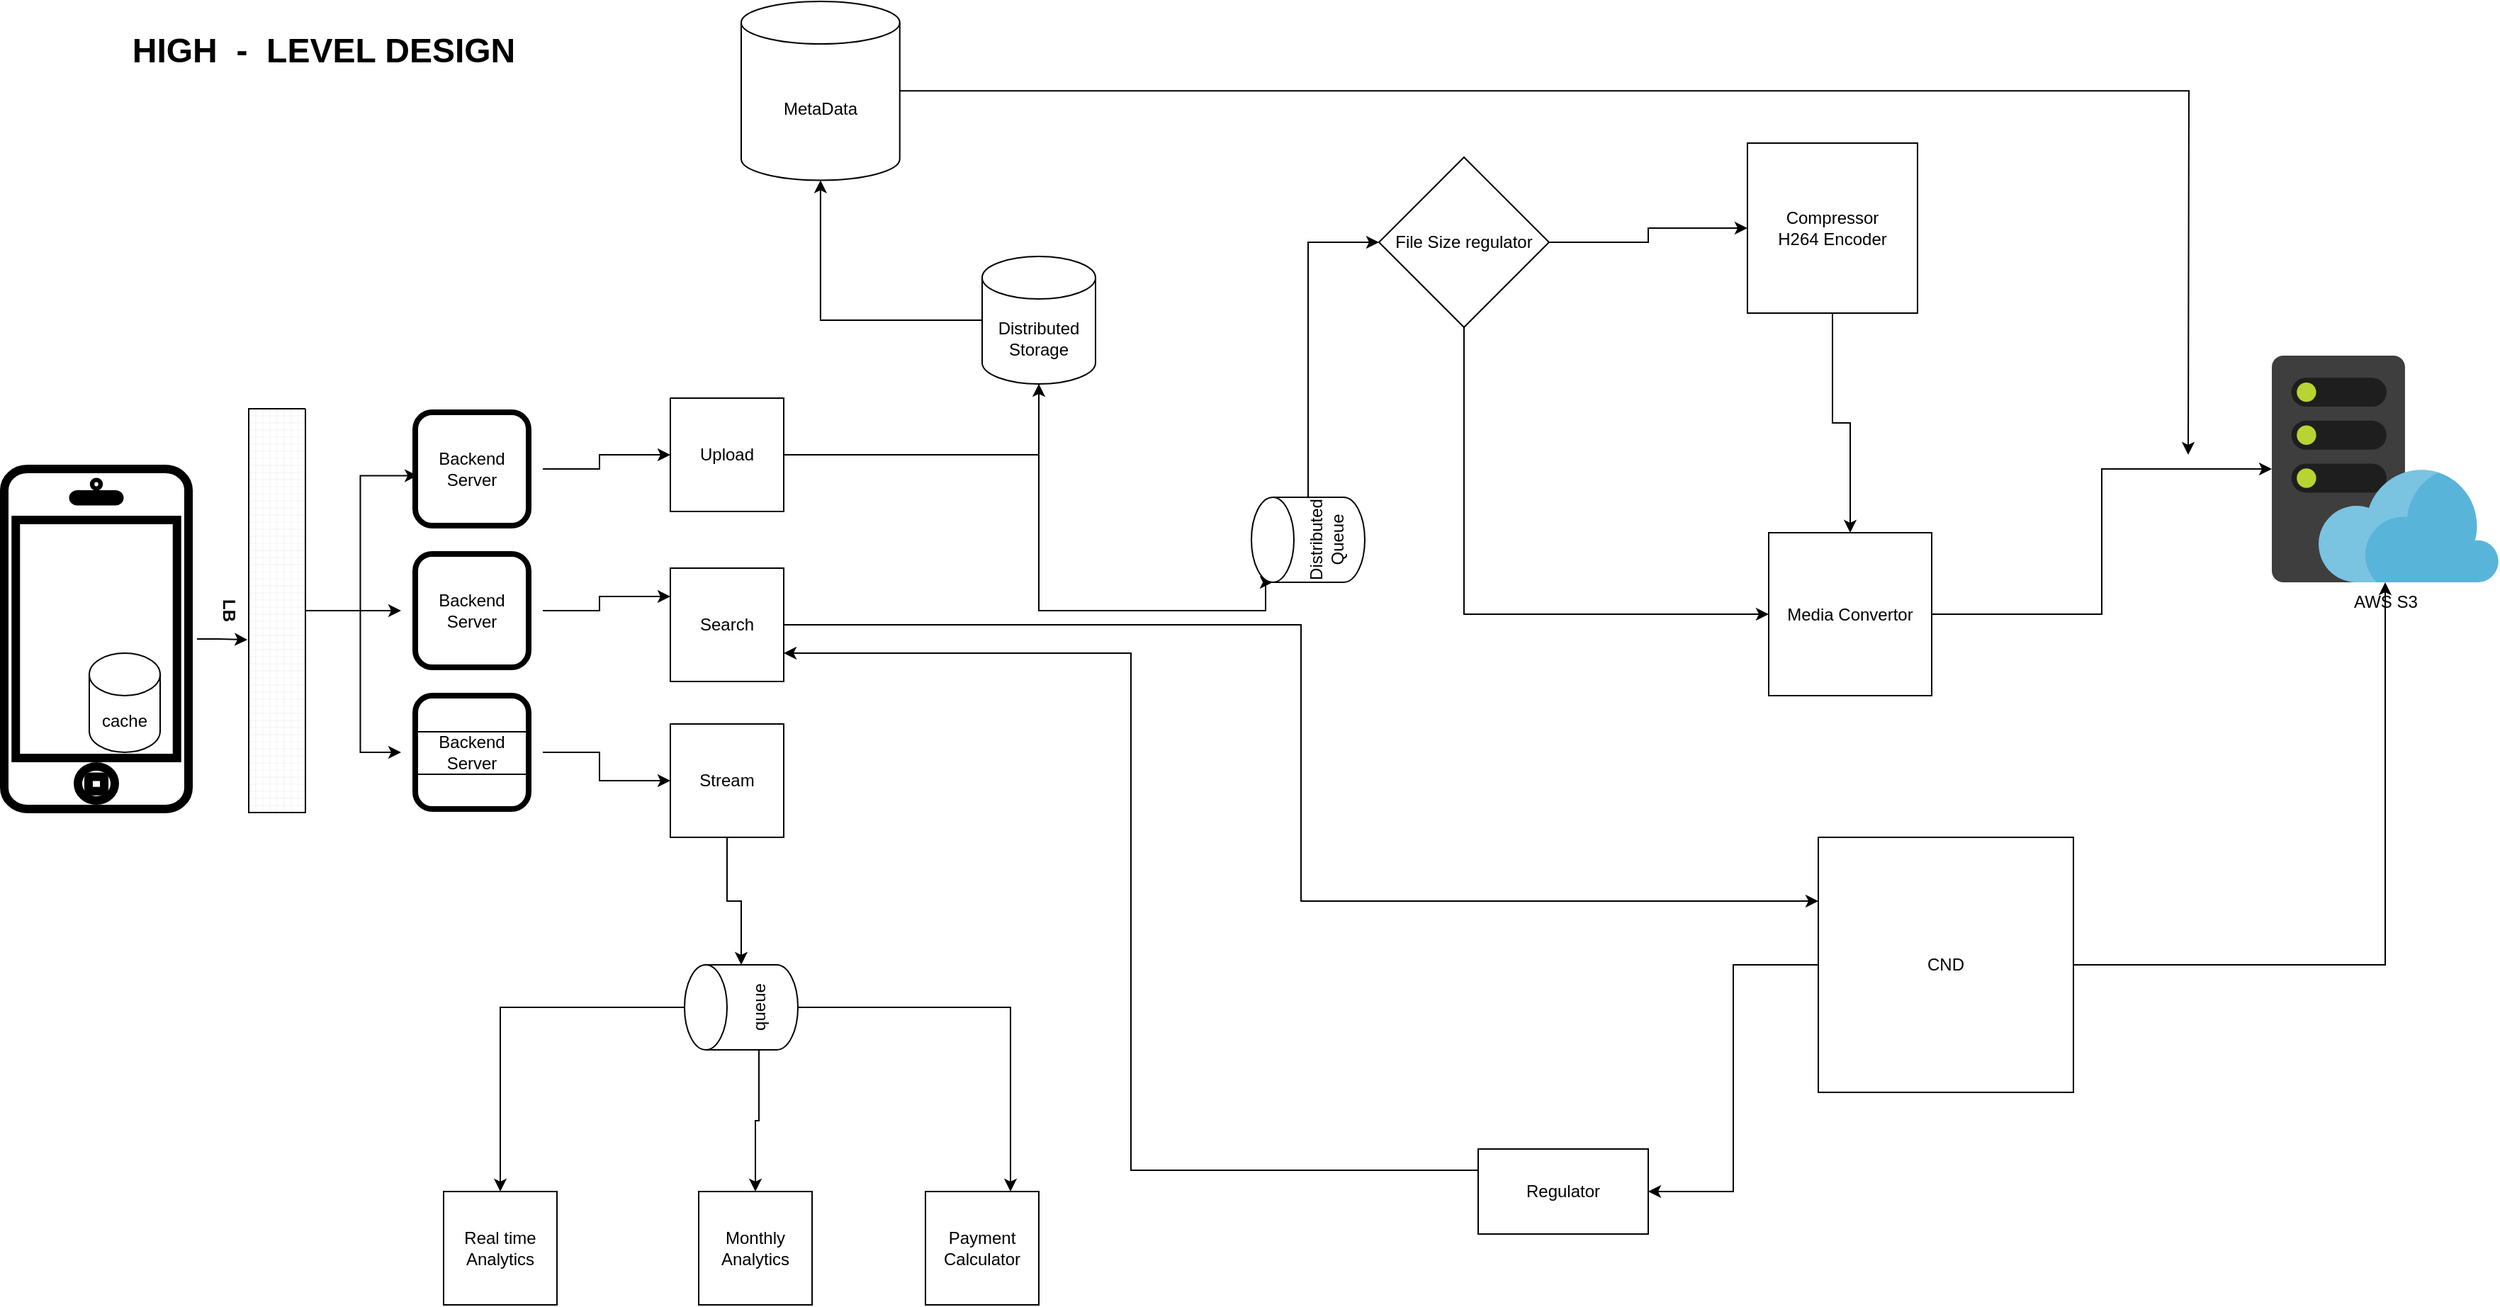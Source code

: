 <mxfile version="21.3.6" type="github">
  <diagram name="Page-1" id="n2liNgtz6i9wZgeHhrPj">
    <mxGraphModel dx="1760" dy="968" grid="1" gridSize="10" guides="1" tooltips="1" connect="1" arrows="1" fold="1" page="1" pageScale="1" pageWidth="850" pageHeight="1100" math="0" shadow="0">
      <root>
        <mxCell id="0" />
        <mxCell id="1" parent="0" />
        <mxCell id="R2Huf-4r1oj2iXr34D1d-58" style="edgeStyle=orthogonalEdgeStyle;rounded=0;orthogonalLoop=1;jettySize=auto;html=1;entryX=0.572;entryY=1.023;entryDx=0;entryDy=0;entryPerimeter=0;" edge="1" parent="1" source="R2Huf-4r1oj2iXr34D1d-1" target="R2Huf-4r1oj2iXr34D1d-2">
          <mxGeometry relative="1" as="geometry" />
        </mxCell>
        <mxCell id="R2Huf-4r1oj2iXr34D1d-1" value="" style="html=1;verticalLabelPosition=bottom;labelBackgroundColor=#ffffff;verticalAlign=top;shadow=0;dashed=0;strokeWidth=6;shape=mxgraph.ios7.misc.iphone;perimeterSpacing=6;rotation=0;" vertex="1" parent="1">
          <mxGeometry x="30" y="370" width="130" height="240" as="geometry" />
        </mxCell>
        <mxCell id="R2Huf-4r1oj2iXr34D1d-55" style="edgeStyle=orthogonalEdgeStyle;rounded=0;orthogonalLoop=1;jettySize=auto;html=1;exitX=0.5;exitY=0;exitDx=0;exitDy=0;exitPerimeter=0;entryX=0.116;entryY=0.547;entryDx=0;entryDy=0;entryPerimeter=0;" edge="1" parent="1" source="R2Huf-4r1oj2iXr34D1d-2" target="R2Huf-4r1oj2iXr34D1d-5">
          <mxGeometry relative="1" as="geometry" />
        </mxCell>
        <mxCell id="R2Huf-4r1oj2iXr34D1d-56" style="edgeStyle=orthogonalEdgeStyle;rounded=0;orthogonalLoop=1;jettySize=auto;html=1;" edge="1" parent="1" source="R2Huf-4r1oj2iXr34D1d-2" target="R2Huf-4r1oj2iXr34D1d-6">
          <mxGeometry relative="1" as="geometry" />
        </mxCell>
        <mxCell id="R2Huf-4r1oj2iXr34D1d-57" style="edgeStyle=orthogonalEdgeStyle;rounded=0;orthogonalLoop=1;jettySize=auto;html=1;" edge="1" parent="1" source="R2Huf-4r1oj2iXr34D1d-2" target="R2Huf-4r1oj2iXr34D1d-7">
          <mxGeometry relative="1" as="geometry" />
        </mxCell>
        <mxCell id="R2Huf-4r1oj2iXr34D1d-2" value="LB" style="verticalLabelPosition=bottom;verticalAlign=top;html=1;shape=mxgraph.basic.patternFillRect;fillStyle=grid;step=5;fillStrokeWidth=0.2;fillStrokeColor=#dddddd;rotation=90;fontStyle=1;whiteSpace=wrap;" vertex="1" parent="1">
          <mxGeometry x="80" y="450" width="285" height="40" as="geometry" />
        </mxCell>
        <mxCell id="R2Huf-4r1oj2iXr34D1d-52" style="edgeStyle=orthogonalEdgeStyle;rounded=0;orthogonalLoop=1;jettySize=auto;html=1;" edge="1" parent="1" source="R2Huf-4r1oj2iXr34D1d-5" target="R2Huf-4r1oj2iXr34D1d-9">
          <mxGeometry relative="1" as="geometry" />
        </mxCell>
        <mxCell id="R2Huf-4r1oj2iXr34D1d-5" value="Backend Server" style="whiteSpace=wrap;html=1;aspect=fixed;strokeWidth=4;rounded=1;glass=0;shadow=0;perimeterSpacing=10;" vertex="1" parent="1">
          <mxGeometry x="320" y="330" width="80" height="80" as="geometry" />
        </mxCell>
        <mxCell id="R2Huf-4r1oj2iXr34D1d-53" style="edgeStyle=orthogonalEdgeStyle;rounded=0;orthogonalLoop=1;jettySize=auto;html=1;entryX=0;entryY=0.25;entryDx=0;entryDy=0;" edge="1" parent="1" source="R2Huf-4r1oj2iXr34D1d-6" target="R2Huf-4r1oj2iXr34D1d-12">
          <mxGeometry relative="1" as="geometry" />
        </mxCell>
        <mxCell id="R2Huf-4r1oj2iXr34D1d-6" value="Backend Server" style="whiteSpace=wrap;html=1;aspect=fixed;strokeWidth=4;rounded=1;glass=0;shadow=0;perimeterSpacing=10;" vertex="1" parent="1">
          <mxGeometry x="320" y="430" width="80" height="80" as="geometry" />
        </mxCell>
        <mxCell id="R2Huf-4r1oj2iXr34D1d-54" style="edgeStyle=orthogonalEdgeStyle;rounded=0;orthogonalLoop=1;jettySize=auto;html=1;" edge="1" parent="1" source="R2Huf-4r1oj2iXr34D1d-7" target="R2Huf-4r1oj2iXr34D1d-13">
          <mxGeometry relative="1" as="geometry" />
        </mxCell>
        <mxCell id="R2Huf-4r1oj2iXr34D1d-7" value="Backend Server" style="whiteSpace=wrap;html=1;aspect=fixed;labelBackgroundColor=default;labelBorderColor=default;strokeWidth=4;rounded=1;glass=0;shadow=0;perimeterSpacing=10;" vertex="1" parent="1">
          <mxGeometry x="320" y="530" width="80" height="80" as="geometry" />
        </mxCell>
        <mxCell id="R2Huf-4r1oj2iXr34D1d-8" value="&lt;h1&gt;&lt;b&gt;HIGH&amp;nbsp; -&amp;nbsp; LEVEL DESIGN&lt;/b&gt;&lt;/h1&gt;" style="text;html=1;align=center;verticalAlign=middle;resizable=0;points=[];autosize=1;strokeColor=none;fillColor=none;" vertex="1" parent="1">
          <mxGeometry x="110" y="40" width="290" height="70" as="geometry" />
        </mxCell>
        <mxCell id="R2Huf-4r1oj2iXr34D1d-22" style="edgeStyle=orthogonalEdgeStyle;rounded=0;orthogonalLoop=1;jettySize=auto;html=1;entryX=0.5;entryY=1;entryDx=0;entryDy=0;entryPerimeter=0;" edge="1" parent="1" source="R2Huf-4r1oj2iXr34D1d-9" target="R2Huf-4r1oj2iXr34D1d-19">
          <mxGeometry relative="1" as="geometry" />
        </mxCell>
        <mxCell id="R2Huf-4r1oj2iXr34D1d-9" value="Upload" style="whiteSpace=wrap;html=1;aspect=fixed;" vertex="1" parent="1">
          <mxGeometry x="500" y="320" width="80" height="80" as="geometry" />
        </mxCell>
        <mxCell id="R2Huf-4r1oj2iXr34D1d-42" style="edgeStyle=orthogonalEdgeStyle;rounded=0;orthogonalLoop=1;jettySize=auto;html=1;exitX=1;exitY=0.5;exitDx=0;exitDy=0;entryX=0;entryY=0.25;entryDx=0;entryDy=0;" edge="1" parent="1" source="R2Huf-4r1oj2iXr34D1d-12" target="R2Huf-4r1oj2iXr34D1d-32">
          <mxGeometry relative="1" as="geometry" />
        </mxCell>
        <mxCell id="R2Huf-4r1oj2iXr34D1d-12" value="Search" style="whiteSpace=wrap;html=1;aspect=fixed;" vertex="1" parent="1">
          <mxGeometry x="500" y="440" width="80" height="80" as="geometry" />
        </mxCell>
        <mxCell id="R2Huf-4r1oj2iXr34D1d-45" style="edgeStyle=orthogonalEdgeStyle;rounded=0;orthogonalLoop=1;jettySize=auto;html=1;exitX=0.5;exitY=1;exitDx=0;exitDy=0;" edge="1" parent="1" source="R2Huf-4r1oj2iXr34D1d-13" target="R2Huf-4r1oj2iXr34D1d-20">
          <mxGeometry relative="1" as="geometry" />
        </mxCell>
        <mxCell id="R2Huf-4r1oj2iXr34D1d-13" value="Stream" style="whiteSpace=wrap;html=1;aspect=fixed;" vertex="1" parent="1">
          <mxGeometry x="500" y="550" width="80" height="80" as="geometry" />
        </mxCell>
        <mxCell id="R2Huf-4r1oj2iXr34D1d-35" style="edgeStyle=orthogonalEdgeStyle;rounded=0;orthogonalLoop=1;jettySize=auto;html=1;exitX=1;exitY=0.5;exitDx=0;exitDy=0;exitPerimeter=0;" edge="1" parent="1" source="R2Huf-4r1oj2iXr34D1d-18">
          <mxGeometry relative="1" as="geometry">
            <mxPoint x="1571" y="360" as="targetPoint" />
          </mxGeometry>
        </mxCell>
        <mxCell id="R2Huf-4r1oj2iXr34D1d-18" value="MetaData" style="shape=cylinder3;whiteSpace=wrap;html=1;boundedLbl=1;backgroundOutline=1;size=15;rotation=0;" vertex="1" parent="1">
          <mxGeometry x="550" y="40" width="111.87" height="126.25" as="geometry" />
        </mxCell>
        <mxCell id="R2Huf-4r1oj2iXr34D1d-34" style="edgeStyle=orthogonalEdgeStyle;rounded=0;orthogonalLoop=1;jettySize=auto;html=1;exitX=0;exitY=0.5;exitDx=0;exitDy=0;exitPerimeter=0;" edge="1" parent="1" source="R2Huf-4r1oj2iXr34D1d-19" target="R2Huf-4r1oj2iXr34D1d-18">
          <mxGeometry relative="1" as="geometry" />
        </mxCell>
        <mxCell id="R2Huf-4r1oj2iXr34D1d-41" style="edgeStyle=orthogonalEdgeStyle;rounded=0;orthogonalLoop=1;jettySize=auto;html=1;exitX=0.5;exitY=1;exitDx=0;exitDy=0;exitPerimeter=0;entryX=0;entryY=0;entryDx=0;entryDy=15;entryPerimeter=0;" edge="1" parent="1" source="R2Huf-4r1oj2iXr34D1d-19" target="R2Huf-4r1oj2iXr34D1d-23">
          <mxGeometry relative="1" as="geometry">
            <Array as="points">
              <mxPoint x="760" y="470" />
              <mxPoint x="920" y="470" />
              <mxPoint x="920" y="450" />
            </Array>
          </mxGeometry>
        </mxCell>
        <mxCell id="R2Huf-4r1oj2iXr34D1d-19" value="Distributed Storage" style="shape=cylinder3;whiteSpace=wrap;html=1;boundedLbl=1;backgroundOutline=1;size=15;rotation=0;" vertex="1" parent="1">
          <mxGeometry x="720" y="220" width="80" height="90" as="geometry" />
        </mxCell>
        <mxCell id="R2Huf-4r1oj2iXr34D1d-46" style="edgeStyle=orthogonalEdgeStyle;rounded=0;orthogonalLoop=1;jettySize=auto;html=1;entryX=0.5;entryY=0;entryDx=0;entryDy=0;" edge="1" parent="1" source="R2Huf-4r1oj2iXr34D1d-20" target="R2Huf-4r1oj2iXr34D1d-28">
          <mxGeometry relative="1" as="geometry" />
        </mxCell>
        <mxCell id="R2Huf-4r1oj2iXr34D1d-47" style="edgeStyle=orthogonalEdgeStyle;rounded=0;orthogonalLoop=1;jettySize=auto;html=1;exitX=0;exitY=0;exitDx=0;exitDy=52.5;exitPerimeter=0;entryX=0.5;entryY=0;entryDx=0;entryDy=0;" edge="1" parent="1" source="R2Huf-4r1oj2iXr34D1d-20" target="R2Huf-4r1oj2iXr34D1d-29">
          <mxGeometry relative="1" as="geometry" />
        </mxCell>
        <mxCell id="R2Huf-4r1oj2iXr34D1d-48" style="edgeStyle=orthogonalEdgeStyle;rounded=0;orthogonalLoop=1;jettySize=auto;html=1;exitX=0.5;exitY=1;exitDx=0;exitDy=0;exitPerimeter=0;entryX=0.75;entryY=0;entryDx=0;entryDy=0;" edge="1" parent="1" source="R2Huf-4r1oj2iXr34D1d-20" target="R2Huf-4r1oj2iXr34D1d-30">
          <mxGeometry relative="1" as="geometry" />
        </mxCell>
        <mxCell id="R2Huf-4r1oj2iXr34D1d-20" value="queue" style="shape=cylinder3;whiteSpace=wrap;html=1;boundedLbl=1;backgroundOutline=1;size=15;rotation=-90;" vertex="1" parent="1">
          <mxGeometry x="520" y="710" width="60" height="80" as="geometry" />
        </mxCell>
        <mxCell id="R2Huf-4r1oj2iXr34D1d-40" style="edgeStyle=orthogonalEdgeStyle;rounded=0;orthogonalLoop=1;jettySize=auto;html=1;exitX=1;exitY=0.5;exitDx=0;exitDy=0;exitPerimeter=0;entryX=0;entryY=0.5;entryDx=0;entryDy=0;" edge="1" parent="1" source="R2Huf-4r1oj2iXr34D1d-23" target="R2Huf-4r1oj2iXr34D1d-24">
          <mxGeometry relative="1" as="geometry" />
        </mxCell>
        <mxCell id="R2Huf-4r1oj2iXr34D1d-23" value="Distributed Queue" style="shape=cylinder3;whiteSpace=wrap;html=1;boundedLbl=1;backgroundOutline=1;size=15;rotation=-90;" vertex="1" parent="1">
          <mxGeometry x="920" y="380" width="60" height="80" as="geometry" />
        </mxCell>
        <mxCell id="R2Huf-4r1oj2iXr34D1d-37" style="edgeStyle=orthogonalEdgeStyle;rounded=0;orthogonalLoop=1;jettySize=auto;html=1;exitX=1;exitY=0.5;exitDx=0;exitDy=0;entryX=0;entryY=0.5;entryDx=0;entryDy=0;" edge="1" parent="1" source="R2Huf-4r1oj2iXr34D1d-24" target="R2Huf-4r1oj2iXr34D1d-25">
          <mxGeometry relative="1" as="geometry" />
        </mxCell>
        <mxCell id="R2Huf-4r1oj2iXr34D1d-39" style="edgeStyle=orthogonalEdgeStyle;rounded=0;orthogonalLoop=1;jettySize=auto;html=1;exitX=0.5;exitY=1;exitDx=0;exitDy=0;entryX=0;entryY=0.5;entryDx=0;entryDy=0;" edge="1" parent="1" source="R2Huf-4r1oj2iXr34D1d-24" target="R2Huf-4r1oj2iXr34D1d-26">
          <mxGeometry relative="1" as="geometry" />
        </mxCell>
        <mxCell id="R2Huf-4r1oj2iXr34D1d-24" value="File Size regulator&lt;br&gt;" style="rhombus;whiteSpace=wrap;html=1;" vertex="1" parent="1">
          <mxGeometry x="1000" y="150" width="120" height="120" as="geometry" />
        </mxCell>
        <mxCell id="R2Huf-4r1oj2iXr34D1d-38" style="edgeStyle=orthogonalEdgeStyle;rounded=0;orthogonalLoop=1;jettySize=auto;html=1;exitX=0.5;exitY=1;exitDx=0;exitDy=0;" edge="1" parent="1" source="R2Huf-4r1oj2iXr34D1d-25" target="R2Huf-4r1oj2iXr34D1d-26">
          <mxGeometry relative="1" as="geometry" />
        </mxCell>
        <mxCell id="R2Huf-4r1oj2iXr34D1d-25" value="Compressor&lt;br&gt;H264 Encoder" style="whiteSpace=wrap;html=1;aspect=fixed;" vertex="1" parent="1">
          <mxGeometry x="1260" y="140" width="120" height="120" as="geometry" />
        </mxCell>
        <mxCell id="R2Huf-4r1oj2iXr34D1d-36" style="edgeStyle=orthogonalEdgeStyle;rounded=0;orthogonalLoop=1;jettySize=auto;html=1;" edge="1" parent="1" source="R2Huf-4r1oj2iXr34D1d-26" target="R2Huf-4r1oj2iXr34D1d-27">
          <mxGeometry relative="1" as="geometry" />
        </mxCell>
        <mxCell id="R2Huf-4r1oj2iXr34D1d-26" value="Media Convertor" style="whiteSpace=wrap;html=1;aspect=fixed;" vertex="1" parent="1">
          <mxGeometry x="1275" y="415" width="115" height="115" as="geometry" />
        </mxCell>
        <mxCell id="R2Huf-4r1oj2iXr34D1d-27" value="AWS S3" style="image;sketch=0;aspect=fixed;html=1;points=[];align=center;fontSize=12;image=img/lib/mscae/WebHosting.svg;" vertex="1" parent="1">
          <mxGeometry x="1630" y="290" width="160" height="160" as="geometry" />
        </mxCell>
        <mxCell id="R2Huf-4r1oj2iXr34D1d-28" value="Real time Analytics" style="whiteSpace=wrap;html=1;aspect=fixed;" vertex="1" parent="1">
          <mxGeometry x="340" y="880" width="80" height="80" as="geometry" />
        </mxCell>
        <mxCell id="R2Huf-4r1oj2iXr34D1d-29" value="Monthly Analytics" style="whiteSpace=wrap;html=1;aspect=fixed;" vertex="1" parent="1">
          <mxGeometry x="520" y="880" width="80" height="80" as="geometry" />
        </mxCell>
        <mxCell id="R2Huf-4r1oj2iXr34D1d-30" value="Payment Calculator" style="whiteSpace=wrap;html=1;aspect=fixed;" vertex="1" parent="1">
          <mxGeometry x="680" y="880" width="80" height="80" as="geometry" />
        </mxCell>
        <mxCell id="R2Huf-4r1oj2iXr34D1d-43" style="edgeStyle=orthogonalEdgeStyle;rounded=0;orthogonalLoop=1;jettySize=auto;html=1;entryX=1;entryY=0.5;entryDx=0;entryDy=0;" edge="1" parent="1" source="R2Huf-4r1oj2iXr34D1d-32" target="R2Huf-4r1oj2iXr34D1d-33">
          <mxGeometry relative="1" as="geometry" />
        </mxCell>
        <mxCell id="R2Huf-4r1oj2iXr34D1d-51" style="edgeStyle=orthogonalEdgeStyle;rounded=0;orthogonalLoop=1;jettySize=auto;html=1;" edge="1" parent="1" source="R2Huf-4r1oj2iXr34D1d-32" target="R2Huf-4r1oj2iXr34D1d-27">
          <mxGeometry relative="1" as="geometry" />
        </mxCell>
        <mxCell id="R2Huf-4r1oj2iXr34D1d-32" value="CND" style="whiteSpace=wrap;html=1;aspect=fixed;" vertex="1" parent="1">
          <mxGeometry x="1310" y="630" width="180" height="180" as="geometry" />
        </mxCell>
        <mxCell id="R2Huf-4r1oj2iXr34D1d-44" style="edgeStyle=orthogonalEdgeStyle;rounded=0;orthogonalLoop=1;jettySize=auto;html=1;exitX=0;exitY=0.25;exitDx=0;exitDy=0;entryX=1;entryY=0.75;entryDx=0;entryDy=0;" edge="1" parent="1" source="R2Huf-4r1oj2iXr34D1d-33" target="R2Huf-4r1oj2iXr34D1d-12">
          <mxGeometry relative="1" as="geometry" />
        </mxCell>
        <mxCell id="R2Huf-4r1oj2iXr34D1d-33" value="Regulator" style="rounded=0;whiteSpace=wrap;html=1;" vertex="1" parent="1">
          <mxGeometry x="1070" y="850" width="120" height="60" as="geometry" />
        </mxCell>
        <mxCell id="R2Huf-4r1oj2iXr34D1d-59" value="cache&lt;br&gt;" style="shape=cylinder3;whiteSpace=wrap;html=1;boundedLbl=1;backgroundOutline=1;size=15;" vertex="1" parent="1">
          <mxGeometry x="90" y="500" width="50" height="70" as="geometry" />
        </mxCell>
      </root>
    </mxGraphModel>
  </diagram>
</mxfile>
